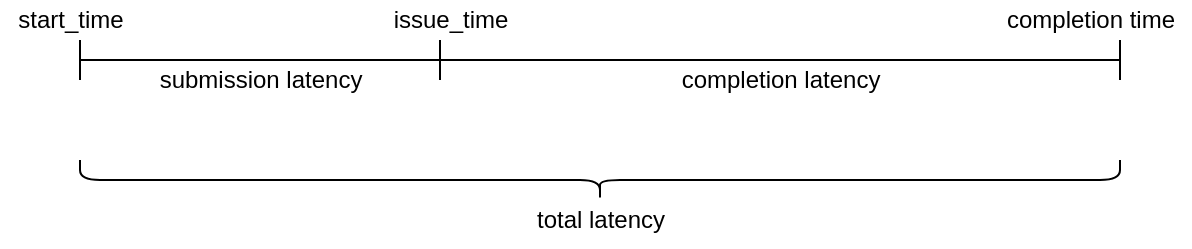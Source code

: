 <mxfile version="14.9.2" type="device"><diagram id="kgpKYQtTHZ0yAKxKKP6v" name="Page-1"><mxGraphModel dx="1189" dy="686" grid="1" gridSize="10" guides="1" tooltips="1" connect="1" arrows="1" fold="1" page="1" pageScale="1" pageWidth="850" pageHeight="1100" background="#ffffff" math="0" shadow="0"><root><mxCell id="0"/><mxCell id="1" parent="0"/><mxCell id="y1m7a9IeJOxi_Zj1JgTx-26" style="edgeStyle=orthogonalEdgeStyle;rounded=0;orthogonalLoop=1;jettySize=auto;html=1;exitX=0.5;exitY=1;exitDx=0;exitDy=0;" edge="1" parent="1"><mxGeometry relative="1" as="geometry"><mxPoint x="610" y="285" as="targetPoint"/><mxPoint x="610" y="285" as="sourcePoint"/></mxGeometry></mxCell><mxCell id="y1m7a9IeJOxi_Zj1JgTx-32" value="start_time" style="text;html=1;align=center;verticalAlign=middle;resizable=0;points=[];autosize=1;strokeColor=none;" vertex="1" parent="1"><mxGeometry x="80" y="170" width="70" height="20" as="geometry"/></mxCell><mxCell id="y1m7a9IeJOxi_Zj1JgTx-33" value="issue_time" style="text;html=1;align=center;verticalAlign=middle;resizable=0;points=[];autosize=1;strokeColor=none;" vertex="1" parent="1"><mxGeometry x="270" y="170" width="70" height="20" as="geometry"/></mxCell><mxCell id="y1m7a9IeJOxi_Zj1JgTx-34" value="completion time" style="text;html=1;align=center;verticalAlign=middle;resizable=0;points=[];autosize=1;strokeColor=none;" vertex="1" parent="1"><mxGeometry x="575" y="170" width="100" height="20" as="geometry"/></mxCell><mxCell id="y1m7a9IeJOxi_Zj1JgTx-35" value="" style="shape=crossbar;whiteSpace=wrap;html=1;rounded=1;" vertex="1" parent="1"><mxGeometry x="120" y="190" width="180" height="20" as="geometry"/></mxCell><mxCell id="y1m7a9IeJOxi_Zj1JgTx-43" value="" style="shape=crossbar;whiteSpace=wrap;html=1;rounded=1;strokeWidth=1;" vertex="1" parent="1"><mxGeometry x="300" y="190" width="340" height="20" as="geometry"/></mxCell><mxCell id="y1m7a9IeJOxi_Zj1JgTx-48" value="submission latency" style="text;html=1;align=center;verticalAlign=middle;resizable=0;points=[];autosize=1;strokeColor=none;" vertex="1" parent="1"><mxGeometry x="150" y="200" width="120" height="20" as="geometry"/></mxCell><mxCell id="y1m7a9IeJOxi_Zj1JgTx-49" value="completion latency" style="text;html=1;align=center;verticalAlign=middle;resizable=0;points=[];autosize=1;strokeColor=none;" vertex="1" parent="1"><mxGeometry x="415" y="200" width="110" height="20" as="geometry"/></mxCell><mxCell id="y1m7a9IeJOxi_Zj1JgTx-50" value="" style="shape=curlyBracket;whiteSpace=wrap;html=1;rounded=1;strokeWidth=1;direction=north;size=0.5;" vertex="1" parent="1"><mxGeometry x="120" y="250" width="520" height="20" as="geometry"/></mxCell><mxCell id="y1m7a9IeJOxi_Zj1JgTx-51" value="total latency" style="text;html=1;align=center;verticalAlign=middle;resizable=0;points=[];autosize=1;strokeColor=none;" vertex="1" parent="1"><mxGeometry x="340" y="270" width="80" height="20" as="geometry"/></mxCell></root></mxGraphModel></diagram></mxfile>